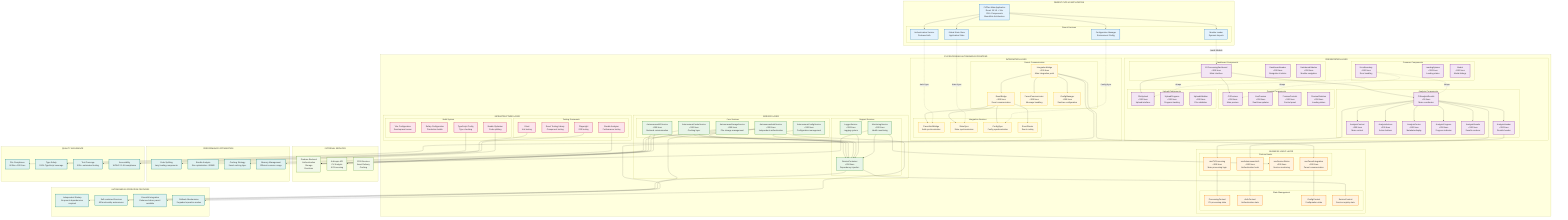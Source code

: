 graph TB
    subgraph "PARENT CVPLUS APPLICATION"
        PA[CVPlus Main Application<br/>React 19.1.0 + Vite<br/>200+ Components<br/>Monolithic Architecture]
        
        subgraph "Parent Services"
            PS1[Authentication Service<br/>Firebase Auth]
            PS2[Configuration Manager<br/>Environment Config]
            PS3[Global State Store<br/>Application State]
            PS4[Module Loader<br/>Dynamic Imports]
        end
        
        PA --> PS1
        PA --> PS2
        PA --> PS3
        PA --> PS4
    end

    subgraph "CV-PROCESSING AUTONOMOUS FRONTEND"
        subgraph "PRESENTATION LAYER"
            subgraph "Dashboard Components"
                DC1[CVProcessingDashboard<br/>&lt;200 lines<br/>Main interface]
                DC2[DashboardHeader<br/>&lt;200 lines<br/>Navigation & status]
                DC3[DashboardSidebar<br/>&lt;200 lines<br/>Module navigation]
            end
            
            subgraph "Analysis Components"
                AC1[CVAnalysisResults<br/>&lt;50 lines<br/>Main coordinator]
                AC2[AnalysisHeader<br/>&lt;200 lines<br/>Results header]
                AC3[AnalysisContent<br/>&lt;200 lines<br/>Main content]
                AC4[AnalysisActions<br/>&lt;200 lines<br/>Action buttons]
                AC5[AnalysisFooter<br/>&lt;200 lines<br/>Metadata display]
                AC6[AnalysisProgress<br/>&lt;200 lines<br/>Progress indicator]
                AC7[AnalysisResults<br/>&lt;200 lines<br/>Results renderer]
            end
            
            subgraph "Preview Components"
                PC1[CVPreview<br/>&lt;200 lines<br/>Main preview]
                PC2[LivePreview<br/>&lt;200 lines<br/>Real-time updates]
                PC3[PreviewControls<br/>&lt;200 lines<br/>Control panel]
                PC4[PreviewSkeleton<br/>&lt;200 lines<br/>Loading states]
            end
            
            subgraph "Upload Components"
                UC1[FileUpload<br/>&lt;200 lines<br/>Upload interface]
                UC2[UploadProgress<br/>&lt;200 lines<br/>Progress tracking]
                UC3[UploadValidator<br/>&lt;200 lines<br/>File validation]
            end
            
            subgraph "Common Components"
                CC1[ErrorBoundary<br/>&lt;200 lines<br/>Error handling]
                CC2[LoadingSpinner<br/>&lt;200 lines<br/>Loading states]
                CC3[Modal<br/>&lt;200 lines<br/>Modal dialogs]
            end
        end

        subgraph "BUSINESS LOGIC LAYER"
            subgraph "Custom Hooks"
                CH1[useCVProcessing<br/>&lt;200 lines<br/>Main processing logic]
                CH2[useAutonomousAuth<br/>&lt;200 lines<br/>Authentication hook]
                CH3[useServiceStatus<br/>&lt;200 lines<br/>Service monitoring]
                CH4[useParentIntegration<br/>&lt;200 lines<br/>Parent communication]
            end
            
            subgraph "State Management"
                SM1[ProcessingContext<br/>CV processing state]
                SM2[AuthContext<br/>Authentication state]
                SM3[ConfigContext<br/>Configuration state]
                SM4[ServiceContext<br/>Service registry state]
            end
        end

        subgraph "SERVICE LAYER"
            subgraph "Core Services"
                AS1[AutonomousAuthService<br/>&lt;200 lines<br/>Independent authentication]
                AS2[AutonomousAPIService<br/>&lt;200 lines<br/>Backend communication]
                AS3[AutonomousStorageService<br/>&lt;200 lines<br/>File storage management]
                AS4[AutonomousCacheService<br/>&lt;200 lines<br/>Caching layer]
                AS5[AutonomousConfigService<br/>&lt;200 lines<br/>Configuration management]
            end
            
            subgraph "Support Services"
                SS1[LoggerService<br/>&lt;200 lines<br/>Logging system]
                SS2[MonitoringService<br/>&lt;200 lines<br/>Health monitoring]
                SS3[ServiceContainer<br/>&lt;200 lines<br/>Dependency injection]
            end
        end

        subgraph "INTEGRATION LAYER"
            subgraph "Parent Communication"
                IC1[IntegrationBridge<br/>&lt;200 lines<br/>Main integration point]
                IC2[EventBridge<br/>&lt;200 lines<br/>Event communication]
                IC3[ParentCommunicator<br/>&lt;200 lines<br/>Message handling]
                IC4[ConfigManager<br/>&lt;200 lines<br/>Runtime configuration]
            end
            
            subgraph "Integration Services"
                IS1[ParentAuthBridge<br/>Auth synchronization]
                IS2[StateSync<br/>State synchronization]
                IS3[ConfigSync<br/>Config synchronization]
                IS4[EventRouter<br/>Event routing]
            end
        end

        subgraph "INFRASTRUCTURE LAYER"
            subgraph "Build System"
                BS1[Vite Configuration<br/>Development server]
                BS2[Rollup Configuration<br/>Production builds]
                BS3[TypeScript Config<br/>Type checking]
                BS4[Bundle Optimizer<br/>Code splitting]
            end
            
            subgraph "Testing Framework"
                TF1[Vitest<br/>Unit testing]
                TF2[React Testing Library<br/>Component testing]
                TF3[Playwright<br/>E2E testing]
                TF4[Bundle Analyzer<br/>Performance testing]
            end
        end
    end

    subgraph "EXTERNAL SERVICES"
        ES1[Firebase Backend<br/>Authentication<br/>Storage<br/>Functions]
        ES2[Anthropic API<br/>CV Analysis<br/>AI Processing]
        ES3[CDN Services<br/>Asset Delivery<br/>Caching]
    end

    %% Component relationships
    DC1 --> AC1
    DC1 --> PC1
    DC1 --> UC1
    
    AC1 --> AC2
    AC1 --> AC3
    AC1 --> AC4
    AC1 --> AC5
    AC1 --> AC6
    AC1 --> AC7

    %% Hook relationships
    AC1 --> CH1
    AC2 --> CH2
    IC1 --> CH4
    SS2 --> CH3

    %% State management connections
    CH1 --> SM1
    CH2 --> SM2
    CH4 --> SM3
    SS3 --> SM4

    %% Service layer connections
    AS1 --> SS3
    AS2 --> SS3
    AS3 --> SS3
    AS4 --> SS3
    AS5 --> SS3
    SS1 --> SS3
    SS2 --> SS3

    %% Integration connections
    IC1 --> IC2
    IC1 --> IC3
    IC1 --> IC4
    
    IC2 --> IS1
    IC2 --> IS2
    IC2 --> IS3
    IC2 --> IS4

    %% External service connections
    AS1 --> ES1
    AS2 --> ES1
    AS2 --> ES2
    AS3 --> ES1

    %% Parent integration
    PS4 -.->|Loads Module| DC1
    PS1 -.->|Auth Sync| IS1
    PS2 -.->|Config Sync| IS3
    PS3 -.->|State Sync| IS2

    %% Error boundary wrapping
    CC1 -.->|Wraps| AC1
    CC1 -.->|Wraps| PC1
    CC1 -.->|Wraps| UC1

    subgraph "AUTONOMOUS OPERATION FEATURES"
        AO1[Independent Startup<br/>No parent dependencies required]
        AO2[Self-contained Services<br/>All functionality autonomous]
        AO3[Graceful Integration<br/>Enhanced when parent available]
        AO4[Fallback Mechanisms<br/>Degraded operation modes]
    end

    subgraph "PERFORMANCE OPTIMIZATION"
        PO1[Code Splitting<br/>Lazy loading components]
        PO2[Bundle Analysis<br/>Size optimization &lt;200KB]
        PO3[Caching Strategy<br/>Smart caching layer]
        PO4[Memory Management<br/>Efficient resource usage]
    end

    subgraph "QUALITY ASSURANCE"
        QA1[File Compliance<br/>All files &lt;200 lines]
        QA2[Type Safety<br/>100% TypeScript coverage]
        QA3[Test Coverage<br/>90%+ automated testing]
        QA4[Accessibility<br/>WCAG 2.1 AA compliance]
    end

    %% Feature connections
    SS3 --> AO1
    AS1 --> AO2
    IC1 --> AO3
    AS1 --> AO4

    %% Performance connections
    BS4 --> PO1
    TF4 --> PO2
    AS4 --> PO3
    SS2 --> PO4

    %% Quality connections
    AC1 --> QA1
    BS3 --> QA2
    TF1 --> QA3
    TF3 --> QA4

    %% Styling
    classDef parentApp fill:#e3f2fd,stroke:#1976d2,stroke-width:2px
    classDef presentation fill:#f3e5f5,stroke:#7b1fa2,stroke-width:2px
    classDef businessLogic fill:#fff3e0,stroke:#f57c00,stroke-width:2px
    classDef service fill:#e8f5e8,stroke:#388e3c,stroke-width:2px
    classDef integration fill:#fff8e1,stroke:#fbc02d,stroke-width:2px
    classDef infrastructure fill:#fce4ec,stroke:#c2185b,stroke-width:2px
    classDef external fill:#f1f8e9,stroke:#689f38,stroke-width:2px
    classDef features fill:#e0f2f1,stroke:#00796b,stroke-width:2px

    class PA,PS1,PS2,PS3,PS4 parentApp
    class DC1,DC2,DC3,AC1,AC2,AC3,AC4,AC5,AC6,AC7,PC1,PC2,PC3,PC4,UC1,UC2,UC3,CC1,CC2,CC3 presentation
    class CH1,CH2,CH3,CH4,SM1,SM2,SM3,SM4 businessLogic
    class AS1,AS2,AS3,AS4,AS5,SS1,SS2,SS3 service
    class IC1,IC2,IC3,IC4,IS1,IS2,IS3,IS4 integration
    class BS1,BS2,BS3,BS4,TF1,TF2,TF3,TF4 infrastructure
    class ES1,ES2,ES3 external
    class AO1,AO2,AO3,AO4,PO1,PO2,PO3,PO4,QA1,QA2,QA3,QA4 features